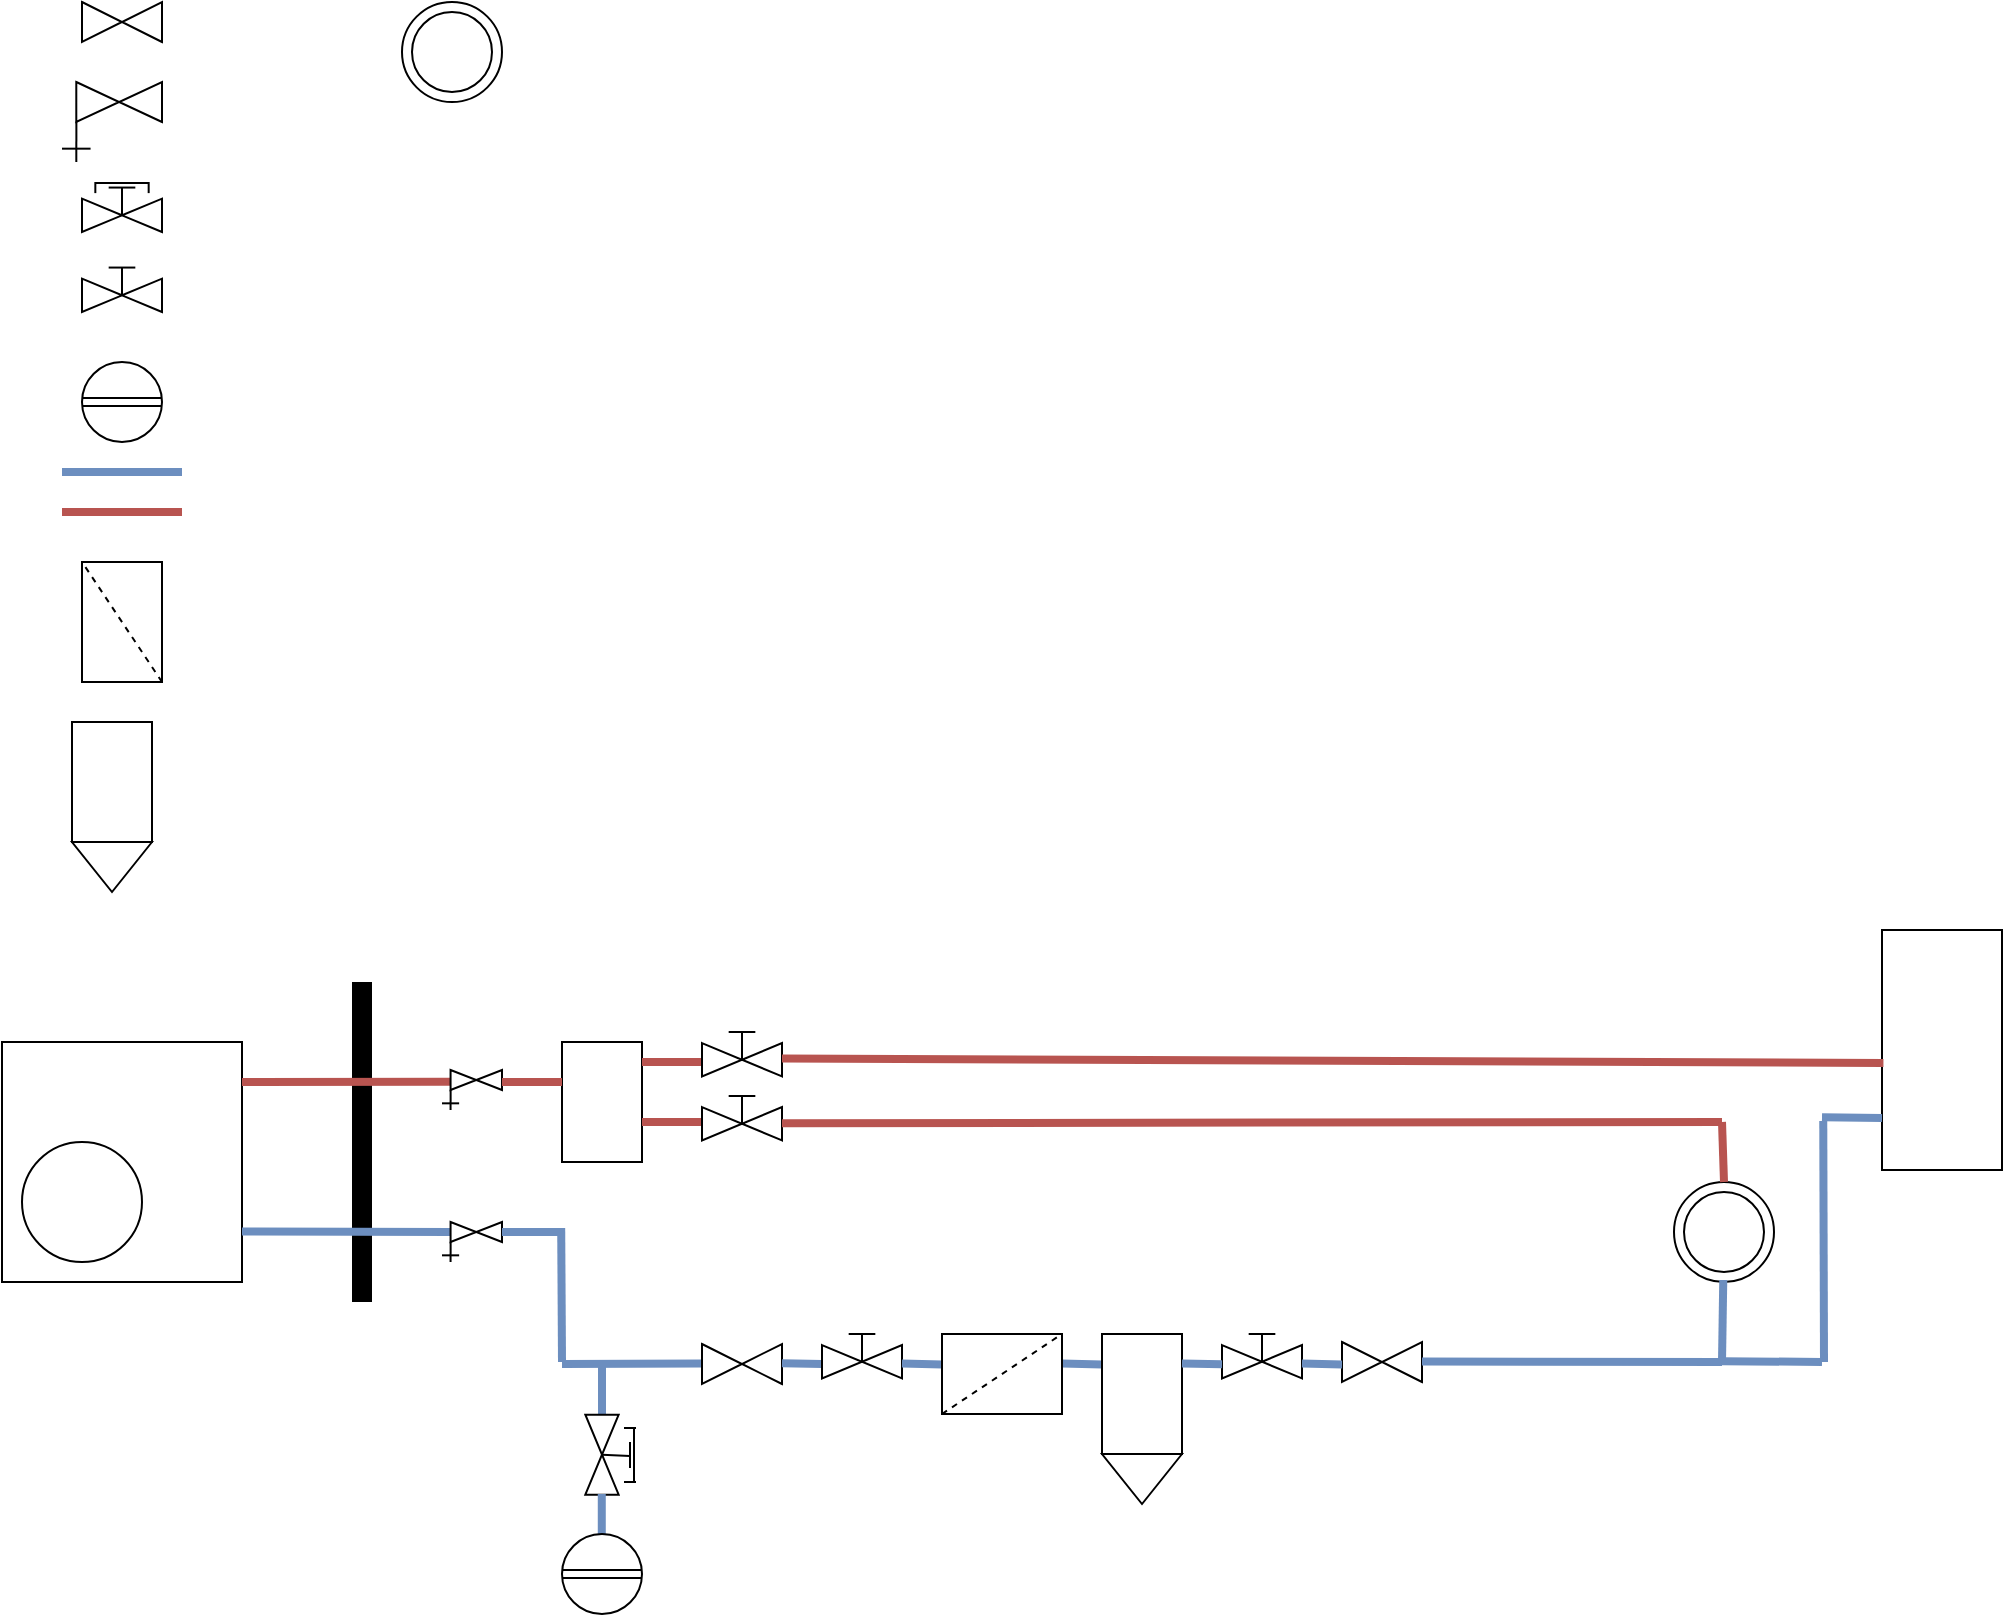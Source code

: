<mxfile version="24.7.12">
  <diagram name="Seite-1" id="sB4p62nrwVd86XO2K_Cy">
    <mxGraphModel dx="1908" dy="846" grid="1" gridSize="10" guides="1" tooltips="1" connect="1" arrows="1" fold="1" page="1" pageScale="1" pageWidth="827" pageHeight="1169" math="0" shadow="0">
      <root>
        <mxCell id="0" />
        <mxCell id="1" parent="0" />
        <mxCell id="77hK2U9cgVGzca_YEiAG-3" value="" style="group" vertex="1" connectable="0" parent="1">
          <mxGeometry x="20" y="120" width="40" height="20" as="geometry" />
        </mxCell>
        <mxCell id="77hK2U9cgVGzca_YEiAG-1" value="" style="triangle;whiteSpace=wrap;html=1;" vertex="1" parent="77hK2U9cgVGzca_YEiAG-3">
          <mxGeometry width="20" height="20" as="geometry" />
        </mxCell>
        <mxCell id="77hK2U9cgVGzca_YEiAG-2" value="" style="triangle;whiteSpace=wrap;html=1;rotation=-180;" vertex="1" parent="77hK2U9cgVGzca_YEiAG-3">
          <mxGeometry x="20" width="20" height="20" as="geometry" />
        </mxCell>
        <mxCell id="77hK2U9cgVGzca_YEiAG-22" value="" style="endArrow=none;html=1;rounded=0;jumpSize=6;strokeWidth=4;fillColor=#dae8fc;strokeColor=#6c8ebf;" edge="1" parent="1">
          <mxGeometry width="50" height="50" relative="1" as="geometry">
            <mxPoint x="10" y="355" as="sourcePoint" />
            <mxPoint x="70" y="355" as="targetPoint" />
          </mxGeometry>
        </mxCell>
        <mxCell id="77hK2U9cgVGzca_YEiAG-23" value="" style="endArrow=none;html=1;rounded=0;jumpSize=6;strokeWidth=4;fillColor=#f8cecc;strokeColor=#b85450;" edge="1" parent="1">
          <mxGeometry width="50" height="50" relative="1" as="geometry">
            <mxPoint x="10" y="375" as="sourcePoint" />
            <mxPoint x="70" y="375" as="targetPoint" />
          </mxGeometry>
        </mxCell>
        <mxCell id="77hK2U9cgVGzca_YEiAG-24" value="" style="whiteSpace=wrap;html=1;aspect=fixed;" vertex="1" parent="1">
          <mxGeometry x="-20" y="640" width="120" height="120" as="geometry" />
        </mxCell>
        <mxCell id="77hK2U9cgVGzca_YEiAG-25" value="" style="ellipse;whiteSpace=wrap;html=1;aspect=fixed;" vertex="1" parent="1">
          <mxGeometry x="-10" y="690" width="60" height="60" as="geometry" />
        </mxCell>
        <mxCell id="77hK2U9cgVGzca_YEiAG-26" value="" style="rounded=0;whiteSpace=wrap;html=1;" vertex="1" parent="1">
          <mxGeometry x="260" y="640" width="40" height="60" as="geometry" />
        </mxCell>
        <mxCell id="77hK2U9cgVGzca_YEiAG-29" value="" style="group" vertex="1" connectable="0" parent="1">
          <mxGeometry x="10" y="160" width="50" height="40" as="geometry" />
        </mxCell>
        <mxCell id="77hK2U9cgVGzca_YEiAG-7" value="" style="endArrow=none;html=1;rounded=0;" edge="1" parent="77hK2U9cgVGzca_YEiAG-29">
          <mxGeometry width="50" height="50" relative="1" as="geometry">
            <mxPoint y="33.333" as="sourcePoint" />
            <mxPoint x="14.286" y="33.333" as="targetPoint" />
          </mxGeometry>
        </mxCell>
        <mxCell id="77hK2U9cgVGzca_YEiAG-27" value="" style="group" vertex="1" connectable="0" parent="77hK2U9cgVGzca_YEiAG-29">
          <mxGeometry x="7.143" width="42.857" height="40" as="geometry" />
        </mxCell>
        <mxCell id="77hK2U9cgVGzca_YEiAG-4" value="" style="triangle;whiteSpace=wrap;html=1;" vertex="1" parent="77hK2U9cgVGzca_YEiAG-27">
          <mxGeometry width="21.429" height="20" as="geometry" />
        </mxCell>
        <mxCell id="77hK2U9cgVGzca_YEiAG-5" value="" style="triangle;whiteSpace=wrap;html=1;rotation=-180;" vertex="1" parent="77hK2U9cgVGzca_YEiAG-27">
          <mxGeometry x="21.429" width="21.429" height="20" as="geometry" />
        </mxCell>
        <mxCell id="77hK2U9cgVGzca_YEiAG-6" value="" style="endArrow=none;html=1;rounded=0;entryX=0.003;entryY=0.985;entryDx=0;entryDy=0;entryPerimeter=0;" edge="1" parent="77hK2U9cgVGzca_YEiAG-27" target="77hK2U9cgVGzca_YEiAG-4">
          <mxGeometry width="50" height="50" relative="1" as="geometry">
            <mxPoint y="40" as="sourcePoint" />
            <mxPoint x="0.714" y="19.333" as="targetPoint" />
          </mxGeometry>
        </mxCell>
        <mxCell id="77hK2U9cgVGzca_YEiAG-30" value="" style="group" vertex="1" connectable="0" parent="1">
          <mxGeometry x="20" y="210" width="40" height="25" as="geometry" />
        </mxCell>
        <mxCell id="77hK2U9cgVGzca_YEiAG-8" value="" style="group" vertex="1" connectable="0" parent="77hK2U9cgVGzca_YEiAG-30">
          <mxGeometry y="8.333" width="40" height="16.667" as="geometry" />
        </mxCell>
        <mxCell id="77hK2U9cgVGzca_YEiAG-9" value="" style="triangle;whiteSpace=wrap;html=1;" vertex="1" parent="77hK2U9cgVGzca_YEiAG-8">
          <mxGeometry width="20" height="16.667" as="geometry" />
        </mxCell>
        <mxCell id="77hK2U9cgVGzca_YEiAG-10" value="" style="triangle;whiteSpace=wrap;html=1;rotation=-180;" vertex="1" parent="77hK2U9cgVGzca_YEiAG-8">
          <mxGeometry x="20" width="20" height="16.667" as="geometry" />
        </mxCell>
        <mxCell id="77hK2U9cgVGzca_YEiAG-11" value="" style="endArrow=none;html=1;rounded=0;exitX=1;exitY=0.5;exitDx=0;exitDy=0;" edge="1" parent="77hK2U9cgVGzca_YEiAG-30" source="77hK2U9cgVGzca_YEiAG-9">
          <mxGeometry width="50" height="50" relative="1" as="geometry">
            <mxPoint x="20" y="13.889" as="sourcePoint" />
            <mxPoint x="20" y="2.778" as="targetPoint" />
          </mxGeometry>
        </mxCell>
        <mxCell id="77hK2U9cgVGzca_YEiAG-12" value="" style="endArrow=none;html=1;rounded=0;" edge="1" parent="77hK2U9cgVGzca_YEiAG-30">
          <mxGeometry width="50" height="50" relative="1" as="geometry">
            <mxPoint x="13.333" y="2.778" as="sourcePoint" />
            <mxPoint x="26.667" y="2.778" as="targetPoint" />
          </mxGeometry>
        </mxCell>
        <mxCell id="77hK2U9cgVGzca_YEiAG-13" value="" style="endArrow=none;html=1;rounded=0;" edge="1" parent="77hK2U9cgVGzca_YEiAG-30">
          <mxGeometry width="50" height="50" relative="1" as="geometry">
            <mxPoint x="6.667" y="0.556" as="sourcePoint" />
            <mxPoint x="33.333" y="0.556" as="targetPoint" />
          </mxGeometry>
        </mxCell>
        <mxCell id="77hK2U9cgVGzca_YEiAG-14" value="" style="endArrow=none;html=1;rounded=0;" edge="1" parent="77hK2U9cgVGzca_YEiAG-30">
          <mxGeometry width="50" height="50" relative="1" as="geometry">
            <mxPoint x="6.667" y="5.556" as="sourcePoint" />
            <mxPoint x="6.667" as="targetPoint" />
          </mxGeometry>
        </mxCell>
        <mxCell id="77hK2U9cgVGzca_YEiAG-15" value="" style="endArrow=none;html=1;rounded=0;" edge="1" parent="77hK2U9cgVGzca_YEiAG-30">
          <mxGeometry width="50" height="50" relative="1" as="geometry">
            <mxPoint x="13.333" y="0.556" as="sourcePoint" />
            <mxPoint x="33.333" y="0.556" as="targetPoint" />
          </mxGeometry>
        </mxCell>
        <mxCell id="77hK2U9cgVGzca_YEiAG-17" value="" style="endArrow=none;html=1;rounded=0;" edge="1" parent="77hK2U9cgVGzca_YEiAG-30">
          <mxGeometry width="50" height="50" relative="1" as="geometry">
            <mxPoint x="6.667" y="2.778" as="sourcePoint" />
            <mxPoint x="6.667" y="2.778" as="targetPoint" />
          </mxGeometry>
        </mxCell>
        <mxCell id="77hK2U9cgVGzca_YEiAG-18" value="" style="endArrow=none;html=1;rounded=0;" edge="1" parent="77hK2U9cgVGzca_YEiAG-30">
          <mxGeometry width="50" height="50" relative="1" as="geometry">
            <mxPoint x="33.333" y="5.556" as="sourcePoint" />
            <mxPoint x="33.333" as="targetPoint" />
          </mxGeometry>
        </mxCell>
        <mxCell id="77hK2U9cgVGzca_YEiAG-32" value="" style="group" vertex="1" connectable="0" parent="1">
          <mxGeometry x="20" y="300" width="40" height="40" as="geometry" />
        </mxCell>
        <mxCell id="77hK2U9cgVGzca_YEiAG-19" value="" style="ellipse;whiteSpace=wrap;html=1;aspect=fixed;" vertex="1" parent="77hK2U9cgVGzca_YEiAG-32">
          <mxGeometry width="40" height="40" as="geometry" />
        </mxCell>
        <mxCell id="77hK2U9cgVGzca_YEiAG-20" value="" style="endArrow=none;html=1;rounded=0;entryX=1;entryY=0.5;entryDx=0;entryDy=0;exitX=0;exitY=0.5;exitDx=0;exitDy=0;" edge="1" parent="77hK2U9cgVGzca_YEiAG-32">
          <mxGeometry width="50" height="50" relative="1" as="geometry">
            <mxPoint x="5.684e-14" y="22" as="sourcePoint" />
            <mxPoint x="40.0" y="22" as="targetPoint" />
          </mxGeometry>
        </mxCell>
        <mxCell id="77hK2U9cgVGzca_YEiAG-21" value="" style="endArrow=none;html=1;rounded=0;entryX=1;entryY=0.5;entryDx=0;entryDy=0;exitX=0;exitY=0.5;exitDx=0;exitDy=0;" edge="1" parent="77hK2U9cgVGzca_YEiAG-32">
          <mxGeometry width="50" height="50" relative="1" as="geometry">
            <mxPoint y="17.967" as="sourcePoint" />
            <mxPoint x="40" y="17.967" as="targetPoint" />
          </mxGeometry>
        </mxCell>
        <mxCell id="77hK2U9cgVGzca_YEiAG-33" value="" style="endArrow=none;html=1;rounded=0;strokeWidth=10;" edge="1" parent="1">
          <mxGeometry width="50" height="50" relative="1" as="geometry">
            <mxPoint x="160" y="770" as="sourcePoint" />
            <mxPoint x="160" y="610" as="targetPoint" />
          </mxGeometry>
        </mxCell>
        <mxCell id="77hK2U9cgVGzca_YEiAG-34" value="" style="endArrow=none;html=1;rounded=0;jumpSize=6;strokeWidth=4;fillColor=#f8cecc;strokeColor=#b85450;entryX=0.007;entryY=0.59;entryDx=0;entryDy=0;entryPerimeter=0;" edge="1" parent="1" target="77hK2U9cgVGzca_YEiAG-39">
          <mxGeometry width="50" height="50" relative="1" as="geometry">
            <mxPoint x="100" y="660" as="sourcePoint" />
            <mxPoint x="200" y="660" as="targetPoint" />
          </mxGeometry>
        </mxCell>
        <mxCell id="77hK2U9cgVGzca_YEiAG-35" value="" style="endArrow=none;html=1;rounded=0;jumpSize=6;strokeWidth=4;fillColor=#dae8fc;strokeColor=#6c8ebf;entryX=0;entryY=0.5;entryDx=0;entryDy=0;" edge="1" parent="1" target="77hK2U9cgVGzca_YEiAG-46">
          <mxGeometry width="50" height="50" relative="1" as="geometry">
            <mxPoint x="100" y="734.78" as="sourcePoint" />
            <mxPoint x="200" y="735.23" as="targetPoint" />
          </mxGeometry>
        </mxCell>
        <mxCell id="77hK2U9cgVGzca_YEiAG-36" value="" style="group" vertex="1" connectable="0" parent="1">
          <mxGeometry x="200" y="654" width="30" height="20" as="geometry" />
        </mxCell>
        <mxCell id="77hK2U9cgVGzca_YEiAG-37" value="" style="endArrow=none;html=1;rounded=0;" edge="1" parent="77hK2U9cgVGzca_YEiAG-36">
          <mxGeometry width="50" height="50" relative="1" as="geometry">
            <mxPoint y="16.667" as="sourcePoint" />
            <mxPoint x="8.571" y="16.667" as="targetPoint" />
          </mxGeometry>
        </mxCell>
        <mxCell id="77hK2U9cgVGzca_YEiAG-38" value="" style="group" vertex="1" connectable="0" parent="77hK2U9cgVGzca_YEiAG-36">
          <mxGeometry x="4.286" width="25.714" height="20" as="geometry" />
        </mxCell>
        <mxCell id="77hK2U9cgVGzca_YEiAG-39" value="" style="triangle;whiteSpace=wrap;html=1;" vertex="1" parent="77hK2U9cgVGzca_YEiAG-38">
          <mxGeometry width="12.857" height="10" as="geometry" />
        </mxCell>
        <mxCell id="77hK2U9cgVGzca_YEiAG-40" value="" style="triangle;whiteSpace=wrap;html=1;rotation=-180;" vertex="1" parent="77hK2U9cgVGzca_YEiAG-38">
          <mxGeometry x="12.857" width="12.857" height="10" as="geometry" />
        </mxCell>
        <mxCell id="77hK2U9cgVGzca_YEiAG-41" value="" style="endArrow=none;html=1;rounded=0;entryX=0.003;entryY=0.985;entryDx=0;entryDy=0;entryPerimeter=0;" edge="1" parent="77hK2U9cgVGzca_YEiAG-38" target="77hK2U9cgVGzca_YEiAG-39">
          <mxGeometry width="50" height="50" relative="1" as="geometry">
            <mxPoint y="20" as="sourcePoint" />
            <mxPoint x="0.429" y="9.667" as="targetPoint" />
          </mxGeometry>
        </mxCell>
        <mxCell id="77hK2U9cgVGzca_YEiAG-43" value="" style="group" vertex="1" connectable="0" parent="1">
          <mxGeometry x="200" y="730" width="30" height="20" as="geometry" />
        </mxCell>
        <mxCell id="77hK2U9cgVGzca_YEiAG-44" value="" style="endArrow=none;html=1;rounded=0;" edge="1" parent="77hK2U9cgVGzca_YEiAG-43">
          <mxGeometry width="50" height="50" relative="1" as="geometry">
            <mxPoint y="16.667" as="sourcePoint" />
            <mxPoint x="8.571" y="16.667" as="targetPoint" />
          </mxGeometry>
        </mxCell>
        <mxCell id="77hK2U9cgVGzca_YEiAG-45" value="" style="group" vertex="1" connectable="0" parent="77hK2U9cgVGzca_YEiAG-43">
          <mxGeometry x="4.286" width="25.714" height="20" as="geometry" />
        </mxCell>
        <mxCell id="77hK2U9cgVGzca_YEiAG-46" value="" style="triangle;whiteSpace=wrap;html=1;" vertex="1" parent="77hK2U9cgVGzca_YEiAG-45">
          <mxGeometry width="12.857" height="10" as="geometry" />
        </mxCell>
        <mxCell id="77hK2U9cgVGzca_YEiAG-47" value="" style="triangle;whiteSpace=wrap;html=1;rotation=-180;" vertex="1" parent="77hK2U9cgVGzca_YEiAG-45">
          <mxGeometry x="12.857" width="12.857" height="10" as="geometry" />
        </mxCell>
        <mxCell id="77hK2U9cgVGzca_YEiAG-48" value="" style="endArrow=none;html=1;rounded=0;entryX=0.003;entryY=0.985;entryDx=0;entryDy=0;entryPerimeter=0;" edge="1" parent="77hK2U9cgVGzca_YEiAG-45" target="77hK2U9cgVGzca_YEiAG-46">
          <mxGeometry width="50" height="50" relative="1" as="geometry">
            <mxPoint y="20" as="sourcePoint" />
            <mxPoint x="0.429" y="9.667" as="targetPoint" />
          </mxGeometry>
        </mxCell>
        <mxCell id="77hK2U9cgVGzca_YEiAG-60" value="" style="endArrow=none;html=1;rounded=0;jumpSize=6;strokeWidth=4;fillColor=#f8cecc;strokeColor=#b85450;" edge="1" parent="1">
          <mxGeometry width="50" height="50" relative="1" as="geometry">
            <mxPoint x="230" y="660" as="sourcePoint" />
            <mxPoint x="260" y="660" as="targetPoint" />
          </mxGeometry>
        </mxCell>
        <mxCell id="77hK2U9cgVGzca_YEiAG-61" value="" style="endArrow=none;html=1;rounded=0;jumpSize=6;strokeWidth=4;fillColor=#dae8fc;strokeColor=#6c8ebf;entryX=0;entryY=0.5;entryDx=0;entryDy=0;" edge="1" parent="1">
          <mxGeometry width="50" height="50" relative="1" as="geometry">
            <mxPoint x="260" y="801" as="sourcePoint" />
            <mxPoint x="330" y="800.8" as="targetPoint" />
          </mxGeometry>
        </mxCell>
        <mxCell id="77hK2U9cgVGzca_YEiAG-62" value="" style="endArrow=none;html=1;rounded=0;jumpSize=6;strokeWidth=4;fillColor=#dae8fc;strokeColor=#6c8ebf;" edge="1" parent="1">
          <mxGeometry width="50" height="50" relative="1" as="geometry">
            <mxPoint x="280" y="826" as="sourcePoint" />
            <mxPoint x="280" y="801" as="targetPoint" />
          </mxGeometry>
        </mxCell>
        <mxCell id="77hK2U9cgVGzca_YEiAG-75" value="" style="group;rotation=90;" vertex="1" connectable="0" parent="1">
          <mxGeometry x="264" y="834" width="40" height="25" as="geometry" />
        </mxCell>
        <mxCell id="77hK2U9cgVGzca_YEiAG-76" value="" style="group;rotation=90;" vertex="1" connectable="0" parent="77hK2U9cgVGzca_YEiAG-75">
          <mxGeometry x="-4" y="4" width="40" height="16.667" as="geometry" />
        </mxCell>
        <mxCell id="77hK2U9cgVGzca_YEiAG-77" value="" style="triangle;whiteSpace=wrap;html=1;rotation=90;" vertex="1" parent="77hK2U9cgVGzca_YEiAG-76">
          <mxGeometry x="10" y="-10" width="20" height="16.667" as="geometry" />
        </mxCell>
        <mxCell id="77hK2U9cgVGzca_YEiAG-78" value="" style="triangle;whiteSpace=wrap;html=1;rotation=-90;" vertex="1" parent="77hK2U9cgVGzca_YEiAG-76">
          <mxGeometry x="10" y="10" width="20" height="16.667" as="geometry" />
        </mxCell>
        <mxCell id="77hK2U9cgVGzca_YEiAG-79" value="" style="endArrow=none;html=1;rounded=0;exitX=1;exitY=0.5;exitDx=0;exitDy=0;" edge="1" parent="77hK2U9cgVGzca_YEiAG-75" source="77hK2U9cgVGzca_YEiAG-77">
          <mxGeometry width="50" height="50" relative="1" as="geometry">
            <mxPoint x="19" y="13" as="sourcePoint" />
            <mxPoint x="30" y="13" as="targetPoint" />
          </mxGeometry>
        </mxCell>
        <mxCell id="77hK2U9cgVGzca_YEiAG-80" value="" style="endArrow=none;html=1;rounded=0;" edge="1" parent="77hK2U9cgVGzca_YEiAG-75">
          <mxGeometry width="50" height="50" relative="1" as="geometry">
            <mxPoint x="30" y="6" as="sourcePoint" />
            <mxPoint x="30" y="19" as="targetPoint" />
          </mxGeometry>
        </mxCell>
        <mxCell id="77hK2U9cgVGzca_YEiAG-81" value="" style="endArrow=none;html=1;rounded=0;" edge="1" parent="77hK2U9cgVGzca_YEiAG-75">
          <mxGeometry width="50" height="50" relative="1" as="geometry">
            <mxPoint x="32" y="-1" as="sourcePoint" />
            <mxPoint x="32" y="26" as="targetPoint" />
          </mxGeometry>
        </mxCell>
        <mxCell id="77hK2U9cgVGzca_YEiAG-82" value="" style="endArrow=none;html=1;rounded=0;" edge="1" parent="77hK2U9cgVGzca_YEiAG-75">
          <mxGeometry width="50" height="50" relative="1" as="geometry">
            <mxPoint x="27" y="-1" as="sourcePoint" />
            <mxPoint x="33" y="-1" as="targetPoint" />
          </mxGeometry>
        </mxCell>
        <mxCell id="77hK2U9cgVGzca_YEiAG-83" value="" style="endArrow=none;html=1;rounded=0;" edge="1" parent="77hK2U9cgVGzca_YEiAG-75">
          <mxGeometry width="50" height="50" relative="1" as="geometry">
            <mxPoint x="32" y="6" as="sourcePoint" />
            <mxPoint x="32" y="26" as="targetPoint" />
          </mxGeometry>
        </mxCell>
        <mxCell id="77hK2U9cgVGzca_YEiAG-84" value="" style="endArrow=none;html=1;rounded=0;" edge="1" parent="77hK2U9cgVGzca_YEiAG-75">
          <mxGeometry width="50" height="50" relative="1" as="geometry">
            <mxPoint x="30" y="-1" as="sourcePoint" />
            <mxPoint x="30" y="-1" as="targetPoint" />
          </mxGeometry>
        </mxCell>
        <mxCell id="77hK2U9cgVGzca_YEiAG-85" value="" style="endArrow=none;html=1;rounded=0;" edge="1" parent="77hK2U9cgVGzca_YEiAG-75">
          <mxGeometry width="50" height="50" relative="1" as="geometry">
            <mxPoint x="27" y="26" as="sourcePoint" />
            <mxPoint x="33" y="26" as="targetPoint" />
          </mxGeometry>
        </mxCell>
        <mxCell id="77hK2U9cgVGzca_YEiAG-87" value="" style="endArrow=none;html=1;rounded=0;jumpSize=6;strokeWidth=4;fillColor=#dae8fc;strokeColor=#6c8ebf;" edge="1" parent="1">
          <mxGeometry width="50" height="50" relative="1" as="geometry">
            <mxPoint x="279.89" y="891" as="sourcePoint" />
            <mxPoint x="279.89" y="866" as="targetPoint" />
          </mxGeometry>
        </mxCell>
        <mxCell id="77hK2U9cgVGzca_YEiAG-88" value="" style="group" vertex="1" connectable="0" parent="1">
          <mxGeometry x="260" y="886" width="40" height="40" as="geometry" />
        </mxCell>
        <mxCell id="77hK2U9cgVGzca_YEiAG-89" value="" style="ellipse;whiteSpace=wrap;html=1;aspect=fixed;" vertex="1" parent="77hK2U9cgVGzca_YEiAG-88">
          <mxGeometry width="40" height="40" as="geometry" />
        </mxCell>
        <mxCell id="77hK2U9cgVGzca_YEiAG-90" value="" style="endArrow=none;html=1;rounded=0;entryX=1;entryY=0.5;entryDx=0;entryDy=0;exitX=0;exitY=0.5;exitDx=0;exitDy=0;" edge="1" parent="77hK2U9cgVGzca_YEiAG-88">
          <mxGeometry width="50" height="50" relative="1" as="geometry">
            <mxPoint x="5.684e-14" y="22" as="sourcePoint" />
            <mxPoint x="40.0" y="22" as="targetPoint" />
          </mxGeometry>
        </mxCell>
        <mxCell id="77hK2U9cgVGzca_YEiAG-91" value="" style="endArrow=none;html=1;rounded=0;entryX=1;entryY=0.5;entryDx=0;entryDy=0;exitX=0;exitY=0.5;exitDx=0;exitDy=0;" edge="1" parent="77hK2U9cgVGzca_YEiAG-88">
          <mxGeometry width="50" height="50" relative="1" as="geometry">
            <mxPoint y="17.967" as="sourcePoint" />
            <mxPoint x="40" y="17.967" as="targetPoint" />
          </mxGeometry>
        </mxCell>
        <mxCell id="77hK2U9cgVGzca_YEiAG-92" value="" style="group" vertex="1" connectable="0" parent="1">
          <mxGeometry x="650" y="790" width="40" height="20" as="geometry" />
        </mxCell>
        <mxCell id="77hK2U9cgVGzca_YEiAG-93" value="" style="triangle;whiteSpace=wrap;html=1;" vertex="1" parent="77hK2U9cgVGzca_YEiAG-92">
          <mxGeometry width="20" height="20" as="geometry" />
        </mxCell>
        <mxCell id="77hK2U9cgVGzca_YEiAG-94" value="" style="triangle;whiteSpace=wrap;html=1;rotation=-180;" vertex="1" parent="77hK2U9cgVGzca_YEiAG-92">
          <mxGeometry x="20" width="20" height="20" as="geometry" />
        </mxCell>
        <mxCell id="77hK2U9cgVGzca_YEiAG-95" value="" style="group" vertex="1" connectable="0" parent="1">
          <mxGeometry x="330" y="791" width="40" height="20" as="geometry" />
        </mxCell>
        <mxCell id="77hK2U9cgVGzca_YEiAG-96" value="" style="triangle;whiteSpace=wrap;html=1;" vertex="1" parent="77hK2U9cgVGzca_YEiAG-95">
          <mxGeometry width="20" height="20" as="geometry" />
        </mxCell>
        <mxCell id="77hK2U9cgVGzca_YEiAG-97" value="" style="triangle;whiteSpace=wrap;html=1;rotation=-180;" vertex="1" parent="77hK2U9cgVGzca_YEiAG-95">
          <mxGeometry x="20" width="20" height="20" as="geometry" />
        </mxCell>
        <mxCell id="77hK2U9cgVGzca_YEiAG-98" value="" style="endArrow=none;html=1;rounded=0;jumpSize=6;strokeWidth=4;fillColor=#dae8fc;strokeColor=#6c8ebf;" edge="1" parent="1">
          <mxGeometry width="50" height="50" relative="1" as="geometry">
            <mxPoint x="370" y="800.58" as="sourcePoint" />
            <mxPoint x="390" y="801" as="targetPoint" />
          </mxGeometry>
        </mxCell>
        <mxCell id="77hK2U9cgVGzca_YEiAG-99" value="" style="group" vertex="1" connectable="0" parent="1">
          <mxGeometry x="20" y="252.778" width="40" height="22.222" as="geometry" />
        </mxCell>
        <mxCell id="77hK2U9cgVGzca_YEiAG-50" value="" style="group" vertex="1" connectable="0" parent="77hK2U9cgVGzca_YEiAG-99">
          <mxGeometry y="5.556" width="40" height="16.667" as="geometry" />
        </mxCell>
        <mxCell id="77hK2U9cgVGzca_YEiAG-51" value="" style="triangle;whiteSpace=wrap;html=1;" vertex="1" parent="77hK2U9cgVGzca_YEiAG-50">
          <mxGeometry width="20" height="16.667" as="geometry" />
        </mxCell>
        <mxCell id="77hK2U9cgVGzca_YEiAG-52" value="" style="triangle;whiteSpace=wrap;html=1;rotation=-180;" vertex="1" parent="77hK2U9cgVGzca_YEiAG-50">
          <mxGeometry x="20" width="20" height="16.667" as="geometry" />
        </mxCell>
        <mxCell id="77hK2U9cgVGzca_YEiAG-53" value="" style="endArrow=none;html=1;rounded=0;exitX=1;exitY=0.5;exitDx=0;exitDy=0;" edge="1" parent="77hK2U9cgVGzca_YEiAG-99" source="77hK2U9cgVGzca_YEiAG-51">
          <mxGeometry width="50" height="50" relative="1" as="geometry">
            <mxPoint x="20" y="11.111" as="sourcePoint" />
            <mxPoint x="20" as="targetPoint" />
          </mxGeometry>
        </mxCell>
        <mxCell id="77hK2U9cgVGzca_YEiAG-54" value="" style="endArrow=none;html=1;rounded=0;" edge="1" parent="77hK2U9cgVGzca_YEiAG-99">
          <mxGeometry width="50" height="50" relative="1" as="geometry">
            <mxPoint x="13.333" as="sourcePoint" />
            <mxPoint x="26.667" as="targetPoint" />
          </mxGeometry>
        </mxCell>
        <mxCell id="77hK2U9cgVGzca_YEiAG-58" value="" style="endArrow=none;html=1;rounded=0;" edge="1" parent="77hK2U9cgVGzca_YEiAG-99">
          <mxGeometry width="50" height="50" relative="1" as="geometry">
            <mxPoint x="6.667" as="sourcePoint" />
            <mxPoint x="6.667" as="targetPoint" />
          </mxGeometry>
        </mxCell>
        <mxCell id="77hK2U9cgVGzca_YEiAG-100" value="" style="group" vertex="1" connectable="0" parent="1">
          <mxGeometry x="590" y="785.998" width="40" height="22.222" as="geometry" />
        </mxCell>
        <mxCell id="77hK2U9cgVGzca_YEiAG-101" value="" style="group" vertex="1" connectable="0" parent="77hK2U9cgVGzca_YEiAG-100">
          <mxGeometry y="5.556" width="40" height="16.667" as="geometry" />
        </mxCell>
        <mxCell id="77hK2U9cgVGzca_YEiAG-102" value="" style="triangle;whiteSpace=wrap;html=1;" vertex="1" parent="77hK2U9cgVGzca_YEiAG-101">
          <mxGeometry width="20" height="16.667" as="geometry" />
        </mxCell>
        <mxCell id="77hK2U9cgVGzca_YEiAG-103" value="" style="triangle;whiteSpace=wrap;html=1;rotation=-180;" vertex="1" parent="77hK2U9cgVGzca_YEiAG-101">
          <mxGeometry x="20" width="20" height="16.667" as="geometry" />
        </mxCell>
        <mxCell id="77hK2U9cgVGzca_YEiAG-104" value="" style="endArrow=none;html=1;rounded=0;exitX=1;exitY=0.5;exitDx=0;exitDy=0;" edge="1" parent="77hK2U9cgVGzca_YEiAG-100" source="77hK2U9cgVGzca_YEiAG-102">
          <mxGeometry width="50" height="50" relative="1" as="geometry">
            <mxPoint x="20" y="11.111" as="sourcePoint" />
            <mxPoint x="20" as="targetPoint" />
          </mxGeometry>
        </mxCell>
        <mxCell id="77hK2U9cgVGzca_YEiAG-105" value="" style="endArrow=none;html=1;rounded=0;" edge="1" parent="77hK2U9cgVGzca_YEiAG-100">
          <mxGeometry width="50" height="50" relative="1" as="geometry">
            <mxPoint x="13.333" as="sourcePoint" />
            <mxPoint x="26.667" as="targetPoint" />
          </mxGeometry>
        </mxCell>
        <mxCell id="77hK2U9cgVGzca_YEiAG-106" value="" style="endArrow=none;html=1;rounded=0;" edge="1" parent="77hK2U9cgVGzca_YEiAG-100">
          <mxGeometry width="50" height="50" relative="1" as="geometry">
            <mxPoint x="6.667" as="sourcePoint" />
            <mxPoint x="6.667" as="targetPoint" />
          </mxGeometry>
        </mxCell>
        <mxCell id="77hK2U9cgVGzca_YEiAG-107" value="" style="group" vertex="1" connectable="0" parent="1">
          <mxGeometry x="390" y="785.998" width="40" height="22.222" as="geometry" />
        </mxCell>
        <mxCell id="77hK2U9cgVGzca_YEiAG-108" value="" style="group" vertex="1" connectable="0" parent="77hK2U9cgVGzca_YEiAG-107">
          <mxGeometry y="5.556" width="40" height="16.667" as="geometry" />
        </mxCell>
        <mxCell id="77hK2U9cgVGzca_YEiAG-109" value="" style="triangle;whiteSpace=wrap;html=1;" vertex="1" parent="77hK2U9cgVGzca_YEiAG-108">
          <mxGeometry width="20" height="16.667" as="geometry" />
        </mxCell>
        <mxCell id="77hK2U9cgVGzca_YEiAG-110" value="" style="triangle;whiteSpace=wrap;html=1;rotation=-180;" vertex="1" parent="77hK2U9cgVGzca_YEiAG-108">
          <mxGeometry x="20" width="20" height="16.667" as="geometry" />
        </mxCell>
        <mxCell id="77hK2U9cgVGzca_YEiAG-111" value="" style="endArrow=none;html=1;rounded=0;exitX=1;exitY=0.5;exitDx=0;exitDy=0;" edge="1" parent="77hK2U9cgVGzca_YEiAG-107" source="77hK2U9cgVGzca_YEiAG-109">
          <mxGeometry width="50" height="50" relative="1" as="geometry">
            <mxPoint x="20" y="11.111" as="sourcePoint" />
            <mxPoint x="20" as="targetPoint" />
          </mxGeometry>
        </mxCell>
        <mxCell id="77hK2U9cgVGzca_YEiAG-112" value="" style="endArrow=none;html=1;rounded=0;" edge="1" parent="77hK2U9cgVGzca_YEiAG-107">
          <mxGeometry width="50" height="50" relative="1" as="geometry">
            <mxPoint x="13.333" as="sourcePoint" />
            <mxPoint x="26.667" as="targetPoint" />
          </mxGeometry>
        </mxCell>
        <mxCell id="77hK2U9cgVGzca_YEiAG-113" value="" style="endArrow=none;html=1;rounded=0;" edge="1" parent="77hK2U9cgVGzca_YEiAG-107">
          <mxGeometry width="50" height="50" relative="1" as="geometry">
            <mxPoint x="6.667" as="sourcePoint" />
            <mxPoint x="6.667" as="targetPoint" />
          </mxGeometry>
        </mxCell>
        <mxCell id="77hK2U9cgVGzca_YEiAG-118" value="" style="endArrow=none;html=1;rounded=0;jumpSize=6;strokeWidth=4;fillColor=#dae8fc;strokeColor=#6c8ebf;" edge="1" parent="1">
          <mxGeometry width="50" height="50" relative="1" as="geometry">
            <mxPoint x="430" y="800.79" as="sourcePoint" />
            <mxPoint x="450" y="801.21" as="targetPoint" />
          </mxGeometry>
        </mxCell>
        <mxCell id="77hK2U9cgVGzca_YEiAG-121" value="" style="endArrow=none;html=1;rounded=0;jumpSize=6;strokeWidth=4;fillColor=#dae8fc;strokeColor=#6c8ebf;" edge="1" parent="1">
          <mxGeometry width="50" height="50" relative="1" as="geometry">
            <mxPoint x="510" y="800.79" as="sourcePoint" />
            <mxPoint x="530" y="801.21" as="targetPoint" />
          </mxGeometry>
        </mxCell>
        <mxCell id="77hK2U9cgVGzca_YEiAG-123" value="" style="group" vertex="1" connectable="0" parent="1">
          <mxGeometry x="450" y="786" width="60" height="40" as="geometry" />
        </mxCell>
        <mxCell id="77hK2U9cgVGzca_YEiAG-114" value="" style="rounded=0;whiteSpace=wrap;html=1;rotation=90;" vertex="1" parent="77hK2U9cgVGzca_YEiAG-123">
          <mxGeometry x="10" y="-10" width="40" height="60" as="geometry" />
        </mxCell>
        <mxCell id="77hK2U9cgVGzca_YEiAG-115" value="" style="endArrow=none;dashed=1;html=1;rounded=0;entryX=0;entryY=0;entryDx=0;entryDy=0;exitX=1;exitY=1;exitDx=0;exitDy=0;" edge="1" parent="77hK2U9cgVGzca_YEiAG-123" source="77hK2U9cgVGzca_YEiAG-114" target="77hK2U9cgVGzca_YEiAG-114">
          <mxGeometry width="50" height="50" relative="1" as="geometry">
            <mxPoint x="265" y="155" as="sourcePoint" />
            <mxPoint x="315" y="105" as="targetPoint" />
          </mxGeometry>
        </mxCell>
        <mxCell id="77hK2U9cgVGzca_YEiAG-124" value="" style="group;rotation=-90;" vertex="1" connectable="0" parent="1">
          <mxGeometry x="10" y="410" width="60" height="40" as="geometry" />
        </mxCell>
        <mxCell id="77hK2U9cgVGzca_YEiAG-125" value="" style="rounded=0;whiteSpace=wrap;html=1;rotation=0;" vertex="1" parent="77hK2U9cgVGzca_YEiAG-124">
          <mxGeometry x="10" y="-10" width="40" height="60" as="geometry" />
        </mxCell>
        <mxCell id="77hK2U9cgVGzca_YEiAG-126" value="" style="endArrow=none;dashed=1;html=1;rounded=0;entryX=0;entryY=0;entryDx=0;entryDy=0;exitX=1;exitY=1;exitDx=0;exitDy=0;" edge="1" parent="77hK2U9cgVGzca_YEiAG-124" source="77hK2U9cgVGzca_YEiAG-125" target="77hK2U9cgVGzca_YEiAG-125">
          <mxGeometry width="50" height="50" relative="1" as="geometry">
            <mxPoint x="165" y="-215" as="sourcePoint" />
            <mxPoint x="115" y="-265" as="targetPoint" />
          </mxGeometry>
        </mxCell>
        <mxCell id="77hK2U9cgVGzca_YEiAG-127" value="" style="group" vertex="1" connectable="0" parent="1">
          <mxGeometry x="15" y="480" width="40" height="85" as="geometry" />
        </mxCell>
        <mxCell id="77hK2U9cgVGzca_YEiAG-116" value="" style="rounded=0;whiteSpace=wrap;html=1;" vertex="1" parent="77hK2U9cgVGzca_YEiAG-127">
          <mxGeometry width="40" height="60" as="geometry" />
        </mxCell>
        <mxCell id="77hK2U9cgVGzca_YEiAG-117" value="" style="triangle;whiteSpace=wrap;html=1;rotation=90;" vertex="1" parent="77hK2U9cgVGzca_YEiAG-127">
          <mxGeometry x="7.5" y="52.5" width="25" height="40" as="geometry" />
        </mxCell>
        <mxCell id="77hK2U9cgVGzca_YEiAG-128" value="" style="group" vertex="1" connectable="0" parent="1">
          <mxGeometry x="530" y="786" width="40" height="85" as="geometry" />
        </mxCell>
        <mxCell id="77hK2U9cgVGzca_YEiAG-129" value="" style="rounded=0;whiteSpace=wrap;html=1;" vertex="1" parent="77hK2U9cgVGzca_YEiAG-128">
          <mxGeometry width="40" height="60" as="geometry" />
        </mxCell>
        <mxCell id="77hK2U9cgVGzca_YEiAG-130" value="" style="triangle;whiteSpace=wrap;html=1;rotation=90;" vertex="1" parent="77hK2U9cgVGzca_YEiAG-128">
          <mxGeometry x="7.5" y="52.5" width="25" height="40" as="geometry" />
        </mxCell>
        <mxCell id="77hK2U9cgVGzca_YEiAG-131" value="" style="endArrow=none;html=1;rounded=0;jumpSize=6;strokeWidth=4;fillColor=#dae8fc;strokeColor=#6c8ebf;" edge="1" parent="1">
          <mxGeometry width="50" height="50" relative="1" as="geometry">
            <mxPoint x="570" y="800.76" as="sourcePoint" />
            <mxPoint x="590" y="801.18" as="targetPoint" />
          </mxGeometry>
        </mxCell>
        <mxCell id="77hK2U9cgVGzca_YEiAG-132" value="" style="endArrow=none;html=1;rounded=0;jumpSize=6;strokeWidth=4;fillColor=#dae8fc;strokeColor=#6c8ebf;" edge="1" parent="1">
          <mxGeometry width="50" height="50" relative="1" as="geometry">
            <mxPoint x="630" y="800.79" as="sourcePoint" />
            <mxPoint x="650" y="801.21" as="targetPoint" />
          </mxGeometry>
        </mxCell>
        <mxCell id="77hK2U9cgVGzca_YEiAG-134" value="" style="endArrow=none;html=1;rounded=0;jumpSize=6;strokeWidth=4;fillColor=#f8cecc;strokeColor=#b85450;" edge="1" parent="1">
          <mxGeometry width="50" height="50" relative="1" as="geometry">
            <mxPoint x="300" y="650" as="sourcePoint" />
            <mxPoint x="330" y="650" as="targetPoint" />
          </mxGeometry>
        </mxCell>
        <mxCell id="77hK2U9cgVGzca_YEiAG-135" value="" style="endArrow=none;html=1;rounded=0;jumpSize=6;strokeWidth=4;fillColor=#f8cecc;strokeColor=#b85450;" edge="1" parent="1">
          <mxGeometry width="50" height="50" relative="1" as="geometry">
            <mxPoint x="300" y="680" as="sourcePoint" />
            <mxPoint x="330" y="680" as="targetPoint" />
          </mxGeometry>
        </mxCell>
        <mxCell id="77hK2U9cgVGzca_YEiAG-136" value="" style="group" vertex="1" connectable="0" parent="1">
          <mxGeometry x="330" y="666.998" width="40" height="22.222" as="geometry" />
        </mxCell>
        <mxCell id="77hK2U9cgVGzca_YEiAG-137" value="" style="group" vertex="1" connectable="0" parent="77hK2U9cgVGzca_YEiAG-136">
          <mxGeometry y="5.556" width="40" height="16.667" as="geometry" />
        </mxCell>
        <mxCell id="77hK2U9cgVGzca_YEiAG-138" value="" style="triangle;whiteSpace=wrap;html=1;" vertex="1" parent="77hK2U9cgVGzca_YEiAG-137">
          <mxGeometry width="20" height="16.667" as="geometry" />
        </mxCell>
        <mxCell id="77hK2U9cgVGzca_YEiAG-139" value="" style="triangle;whiteSpace=wrap;html=1;rotation=-180;" vertex="1" parent="77hK2U9cgVGzca_YEiAG-137">
          <mxGeometry x="20" width="20" height="16.667" as="geometry" />
        </mxCell>
        <mxCell id="77hK2U9cgVGzca_YEiAG-140" value="" style="endArrow=none;html=1;rounded=0;exitX=1;exitY=0.5;exitDx=0;exitDy=0;" edge="1" parent="77hK2U9cgVGzca_YEiAG-136" source="77hK2U9cgVGzca_YEiAG-138">
          <mxGeometry width="50" height="50" relative="1" as="geometry">
            <mxPoint x="20" y="11.111" as="sourcePoint" />
            <mxPoint x="20" as="targetPoint" />
          </mxGeometry>
        </mxCell>
        <mxCell id="77hK2U9cgVGzca_YEiAG-141" value="" style="endArrow=none;html=1;rounded=0;" edge="1" parent="77hK2U9cgVGzca_YEiAG-136">
          <mxGeometry width="50" height="50" relative="1" as="geometry">
            <mxPoint x="13.333" as="sourcePoint" />
            <mxPoint x="26.667" as="targetPoint" />
          </mxGeometry>
        </mxCell>
        <mxCell id="77hK2U9cgVGzca_YEiAG-142" value="" style="endArrow=none;html=1;rounded=0;" edge="1" parent="77hK2U9cgVGzca_YEiAG-136">
          <mxGeometry width="50" height="50" relative="1" as="geometry">
            <mxPoint x="6.667" as="sourcePoint" />
            <mxPoint x="6.667" as="targetPoint" />
          </mxGeometry>
        </mxCell>
        <mxCell id="77hK2U9cgVGzca_YEiAG-143" value="" style="group" vertex="1" connectable="0" parent="1">
          <mxGeometry x="330" y="634.998" width="40" height="22.222" as="geometry" />
        </mxCell>
        <mxCell id="77hK2U9cgVGzca_YEiAG-144" value="" style="group" vertex="1" connectable="0" parent="77hK2U9cgVGzca_YEiAG-143">
          <mxGeometry y="5.556" width="40" height="16.667" as="geometry" />
        </mxCell>
        <mxCell id="77hK2U9cgVGzca_YEiAG-145" value="" style="triangle;whiteSpace=wrap;html=1;" vertex="1" parent="77hK2U9cgVGzca_YEiAG-144">
          <mxGeometry width="20" height="16.667" as="geometry" />
        </mxCell>
        <mxCell id="77hK2U9cgVGzca_YEiAG-146" value="" style="triangle;whiteSpace=wrap;html=1;rotation=-180;" vertex="1" parent="77hK2U9cgVGzca_YEiAG-144">
          <mxGeometry x="20" width="20" height="16.667" as="geometry" />
        </mxCell>
        <mxCell id="77hK2U9cgVGzca_YEiAG-147" value="" style="endArrow=none;html=1;rounded=0;exitX=1;exitY=0.5;exitDx=0;exitDy=0;" edge="1" parent="77hK2U9cgVGzca_YEiAG-143" source="77hK2U9cgVGzca_YEiAG-145">
          <mxGeometry width="50" height="50" relative="1" as="geometry">
            <mxPoint x="20" y="11.111" as="sourcePoint" />
            <mxPoint x="20" as="targetPoint" />
          </mxGeometry>
        </mxCell>
        <mxCell id="77hK2U9cgVGzca_YEiAG-148" value="" style="endArrow=none;html=1;rounded=0;" edge="1" parent="77hK2U9cgVGzca_YEiAG-143">
          <mxGeometry width="50" height="50" relative="1" as="geometry">
            <mxPoint x="13.333" as="sourcePoint" />
            <mxPoint x="26.667" as="targetPoint" />
          </mxGeometry>
        </mxCell>
        <mxCell id="77hK2U9cgVGzca_YEiAG-149" value="" style="endArrow=none;html=1;rounded=0;" edge="1" parent="77hK2U9cgVGzca_YEiAG-143">
          <mxGeometry width="50" height="50" relative="1" as="geometry">
            <mxPoint x="6.667" as="sourcePoint" />
            <mxPoint x="6.667" as="targetPoint" />
          </mxGeometry>
        </mxCell>
        <mxCell id="77hK2U9cgVGzca_YEiAG-156" value="" style="group" vertex="1" connectable="0" parent="1">
          <mxGeometry x="180" y="120" width="50" height="50" as="geometry" />
        </mxCell>
        <mxCell id="77hK2U9cgVGzca_YEiAG-154" value="" style="group" vertex="1" connectable="0" parent="77hK2U9cgVGzca_YEiAG-156">
          <mxGeometry width="50" height="50" as="geometry" />
        </mxCell>
        <mxCell id="77hK2U9cgVGzca_YEiAG-155" value="" style="ellipse;whiteSpace=wrap;html=1;aspect=fixed;" vertex="1" parent="77hK2U9cgVGzca_YEiAG-154">
          <mxGeometry width="50" height="50" as="geometry" />
        </mxCell>
        <mxCell id="77hK2U9cgVGzca_YEiAG-150" value="" style="group" vertex="1" connectable="0" parent="77hK2U9cgVGzca_YEiAG-156">
          <mxGeometry x="5" y="5" width="40" height="40" as="geometry" />
        </mxCell>
        <mxCell id="77hK2U9cgVGzca_YEiAG-151" value="" style="ellipse;whiteSpace=wrap;html=1;aspect=fixed;" vertex="1" parent="77hK2U9cgVGzca_YEiAG-150">
          <mxGeometry width="40" height="40" as="geometry" />
        </mxCell>
        <mxCell id="77hK2U9cgVGzca_YEiAG-157" value="" style="group" vertex="1" connectable="0" parent="1">
          <mxGeometry x="816" y="710" width="50" height="50" as="geometry" />
        </mxCell>
        <mxCell id="77hK2U9cgVGzca_YEiAG-158" value="" style="group" vertex="1" connectable="0" parent="77hK2U9cgVGzca_YEiAG-157">
          <mxGeometry width="50" height="50" as="geometry" />
        </mxCell>
        <mxCell id="77hK2U9cgVGzca_YEiAG-159" value="" style="ellipse;whiteSpace=wrap;html=1;aspect=fixed;" vertex="1" parent="77hK2U9cgVGzca_YEiAG-158">
          <mxGeometry width="50" height="50" as="geometry" />
        </mxCell>
        <mxCell id="77hK2U9cgVGzca_YEiAG-160" value="" style="group" vertex="1" connectable="0" parent="77hK2U9cgVGzca_YEiAG-157">
          <mxGeometry x="5" y="5" width="40" height="40" as="geometry" />
        </mxCell>
        <mxCell id="77hK2U9cgVGzca_YEiAG-161" value="" style="ellipse;whiteSpace=wrap;html=1;aspect=fixed;" vertex="1" parent="77hK2U9cgVGzca_YEiAG-160">
          <mxGeometry width="40" height="40" as="geometry" />
        </mxCell>
        <mxCell id="77hK2U9cgVGzca_YEiAG-162" value="" style="endArrow=none;html=1;rounded=0;jumpSize=6;strokeWidth=4;fillColor=#f8cecc;strokeColor=#b85450;" edge="1" parent="1">
          <mxGeometry width="50" height="50" relative="1" as="geometry">
            <mxPoint x="370" y="680.61" as="sourcePoint" />
            <mxPoint x="840" y="680" as="targetPoint" />
          </mxGeometry>
        </mxCell>
        <mxCell id="77hK2U9cgVGzca_YEiAG-163" value="" style="endArrow=none;html=1;rounded=0;jumpSize=6;strokeWidth=4;fillColor=#dae8fc;strokeColor=#6c8ebf;" edge="1" parent="1">
          <mxGeometry width="50" height="50" relative="1" as="geometry">
            <mxPoint x="690" y="799.78" as="sourcePoint" />
            <mxPoint x="840" y="800" as="targetPoint" />
          </mxGeometry>
        </mxCell>
        <mxCell id="77hK2U9cgVGzca_YEiAG-164" value="" style="endArrow=none;html=1;rounded=0;jumpSize=6;strokeWidth=4;fillColor=#dae8fc;strokeColor=#6c8ebf;" edge="1" parent="1">
          <mxGeometry width="50" height="50" relative="1" as="geometry">
            <mxPoint x="260" y="800" as="sourcePoint" />
            <mxPoint x="259.6" y="733" as="targetPoint" />
          </mxGeometry>
        </mxCell>
        <mxCell id="77hK2U9cgVGzca_YEiAG-165" value="" style="endArrow=none;html=1;rounded=0;jumpSize=6;strokeWidth=4;fillColor=#dae8fc;strokeColor=#6c8ebf;" edge="1" parent="1">
          <mxGeometry width="50" height="50" relative="1" as="geometry">
            <mxPoint x="230" y="735" as="sourcePoint" />
            <mxPoint x="260" y="735" as="targetPoint" />
          </mxGeometry>
        </mxCell>
        <mxCell id="77hK2U9cgVGzca_YEiAG-166" value="" style="endArrow=none;html=1;rounded=0;jumpSize=6;strokeWidth=4;fillColor=#dae8fc;strokeColor=#6c8ebf;" edge="1" parent="1">
          <mxGeometry width="50" height="50" relative="1" as="geometry">
            <mxPoint x="840" y="800" as="sourcePoint" />
            <mxPoint x="840.63" y="759" as="targetPoint" />
          </mxGeometry>
        </mxCell>
        <mxCell id="77hK2U9cgVGzca_YEiAG-167" value="" style="endArrow=none;html=1;rounded=0;jumpSize=6;strokeWidth=4;fillColor=#f8cecc;strokeColor=#b85450;entryX=0.5;entryY=0;entryDx=0;entryDy=0;" edge="1" parent="1" target="77hK2U9cgVGzca_YEiAG-159">
          <mxGeometry width="50" height="50" relative="1" as="geometry">
            <mxPoint x="840" y="680" as="sourcePoint" />
            <mxPoint x="890" y="689.22" as="targetPoint" />
          </mxGeometry>
        </mxCell>
        <mxCell id="77hK2U9cgVGzca_YEiAG-168" value="" style="rounded=0;whiteSpace=wrap;html=1;rotation=90;" vertex="1" parent="1">
          <mxGeometry x="890" y="614" width="120" height="60" as="geometry" />
        </mxCell>
        <mxCell id="77hK2U9cgVGzca_YEiAG-169" value="" style="endArrow=none;html=1;rounded=0;jumpSize=6;strokeWidth=4;fillColor=#f8cecc;strokeColor=#b85450;entryX=0.554;entryY=0.988;entryDx=0;entryDy=0;entryPerimeter=0;" edge="1" parent="1" target="77hK2U9cgVGzca_YEiAG-168">
          <mxGeometry width="50" height="50" relative="1" as="geometry">
            <mxPoint x="370" y="648.28" as="sourcePoint" />
            <mxPoint x="840" y="647.67" as="targetPoint" />
          </mxGeometry>
        </mxCell>
        <mxCell id="77hK2U9cgVGzca_YEiAG-170" value="" style="endArrow=none;html=1;rounded=0;jumpSize=6;strokeWidth=4;fillColor=#dae8fc;strokeColor=#6c8ebf;" edge="1" parent="1">
          <mxGeometry width="50" height="50" relative="1" as="geometry">
            <mxPoint x="891" y="800" as="sourcePoint" />
            <mxPoint x="890.63" y="679.5" as="targetPoint" />
          </mxGeometry>
        </mxCell>
        <mxCell id="77hK2U9cgVGzca_YEiAG-171" value="" style="endArrow=none;html=1;rounded=0;jumpSize=6;strokeWidth=4;fillColor=#dae8fc;strokeColor=#6c8ebf;" edge="1" parent="1">
          <mxGeometry width="50" height="50" relative="1" as="geometry">
            <mxPoint x="840" y="799.57" as="sourcePoint" />
            <mxPoint x="890" y="800" as="targetPoint" />
          </mxGeometry>
        </mxCell>
        <mxCell id="77hK2U9cgVGzca_YEiAG-172" value="" style="endArrow=none;html=1;rounded=0;jumpSize=6;strokeWidth=4;fillColor=#dae8fc;strokeColor=#6c8ebf;" edge="1" parent="1">
          <mxGeometry width="50" height="50" relative="1" as="geometry">
            <mxPoint x="890" y="677.67" as="sourcePoint" />
            <mxPoint x="920" y="678" as="targetPoint" />
          </mxGeometry>
        </mxCell>
      </root>
    </mxGraphModel>
  </diagram>
</mxfile>
